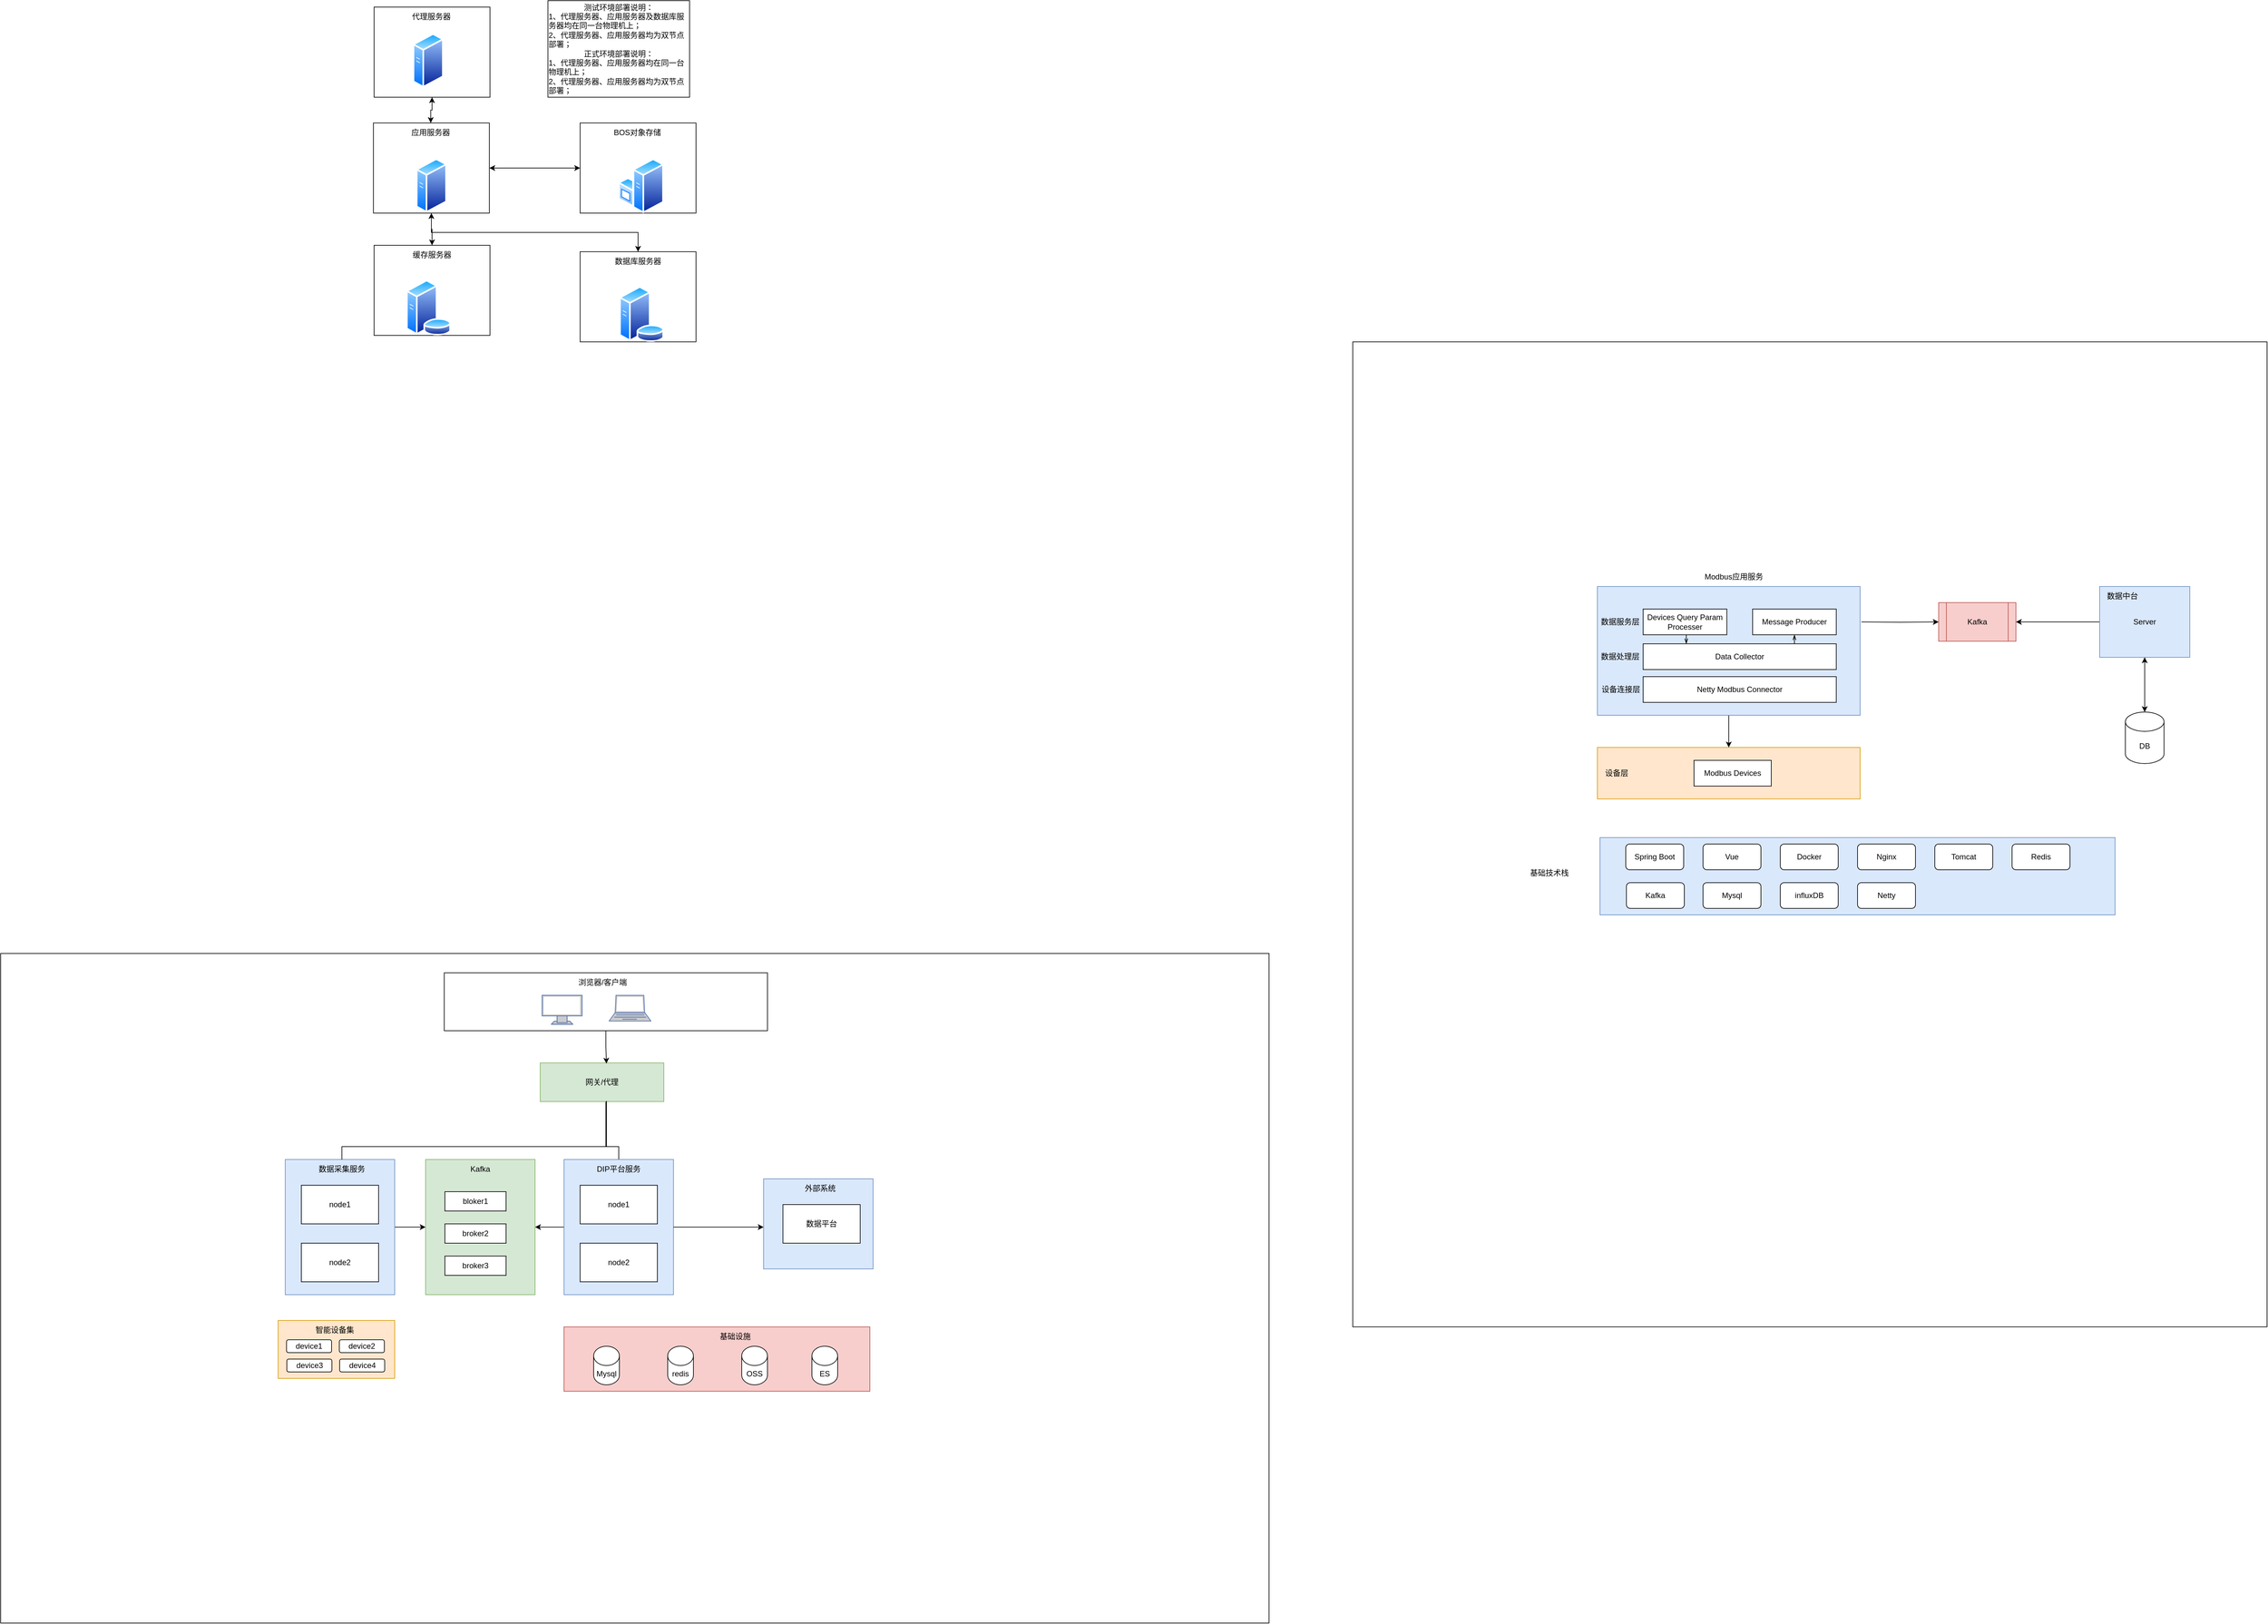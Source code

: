 <mxfile version="24.8.3">
  <diagram name="第 1 页" id="_1aIhdmDM284lSInx7OT">
    <mxGraphModel dx="2336" dy="777" grid="1" gridSize="10" guides="1" tooltips="1" connect="1" arrows="1" fold="1" page="1" pageScale="1" pageWidth="827" pageHeight="1169" math="0" shadow="0">
      <root>
        <mxCell id="0" />
        <mxCell id="1" parent="0" />
        <mxCell id="IbspW1gByAS5AUTnRJZN-32" value="" style="rounded=0;whiteSpace=wrap;html=1;" parent="1" vertex="1">
          <mxGeometry x="1700" y="700" width="1420" height="1530" as="geometry" />
        </mxCell>
        <mxCell id="uXgwrSXC-JMC888QQSOs-27" style="edgeStyle=orthogonalEdgeStyle;rounded=0;orthogonalLoop=1;jettySize=auto;html=1;exitX=0.5;exitY=1;exitDx=0;exitDy=0;entryX=0.5;entryY=0;entryDx=0;entryDy=0;startArrow=classic;startFill=1;" parent="1" source="uXgwrSXC-JMC888QQSOs-1" target="uXgwrSXC-JMC888QQSOs-7" edge="1">
          <mxGeometry relative="1" as="geometry" />
        </mxCell>
        <mxCell id="uXgwrSXC-JMC888QQSOs-1" value="" style="rounded=0;whiteSpace=wrap;html=1;" parent="1" vertex="1">
          <mxGeometry x="180" y="180" width="180" height="140" as="geometry" />
        </mxCell>
        <mxCell id="uXgwrSXC-JMC888QQSOs-3" value="" style="image;aspect=fixed;perimeter=ellipsePerimeter;html=1;align=center;shadow=0;dashed=0;spacingTop=3;image=img/lib/active_directory/generic_server.svg;" parent="1" vertex="1">
          <mxGeometry x="240" y="220" width="48" height="85.71" as="geometry" />
        </mxCell>
        <mxCell id="uXgwrSXC-JMC888QQSOs-4" value="代理服务器" style="text;strokeColor=none;align=center;fillColor=none;html=1;verticalAlign=middle;whiteSpace=wrap;rounded=0;" parent="1" vertex="1">
          <mxGeometry x="228" y="180" width="82" height="30" as="geometry" />
        </mxCell>
        <mxCell id="uXgwrSXC-JMC888QQSOs-25" style="edgeStyle=orthogonalEdgeStyle;rounded=0;orthogonalLoop=1;jettySize=auto;html=1;exitX=1;exitY=0.5;exitDx=0;exitDy=0;entryX=0;entryY=0.5;entryDx=0;entryDy=0;startArrow=classic;startFill=1;" parent="1" source="uXgwrSXC-JMC888QQSOs-5" target="uXgwrSXC-JMC888QQSOs-10" edge="1">
          <mxGeometry relative="1" as="geometry" />
        </mxCell>
        <mxCell id="uXgwrSXC-JMC888QQSOs-5" value="" style="rounded=0;whiteSpace=wrap;html=1;" parent="1" vertex="1">
          <mxGeometry x="179" y="360" width="180" height="140" as="geometry" />
        </mxCell>
        <mxCell id="uXgwrSXC-JMC888QQSOs-7" value="应用服务器" style="text;strokeColor=none;align=center;fillColor=none;html=1;verticalAlign=middle;whiteSpace=wrap;rounded=0;" parent="1" vertex="1">
          <mxGeometry x="227" y="360" width="82" height="30" as="geometry" />
        </mxCell>
        <mxCell id="uXgwrSXC-JMC888QQSOs-23" style="edgeStyle=orthogonalEdgeStyle;rounded=0;orthogonalLoop=1;jettySize=auto;html=1;exitX=0.5;exitY=1;exitDx=0;exitDy=0;entryX=0.5;entryY=0;entryDx=0;entryDy=0;" parent="1" source="uXgwrSXC-JMC888QQSOs-9" target="uXgwrSXC-JMC888QQSOs-15" edge="1">
          <mxGeometry relative="1" as="geometry" />
        </mxCell>
        <mxCell id="uXgwrSXC-JMC888QQSOs-24" style="edgeStyle=orthogonalEdgeStyle;rounded=0;orthogonalLoop=1;jettySize=auto;html=1;exitX=0.5;exitY=1;exitDx=0;exitDy=0;startArrow=classic;startFill=1;" parent="1" source="uXgwrSXC-JMC888QQSOs-9" target="uXgwrSXC-JMC888QQSOs-18" edge="1">
          <mxGeometry relative="1" as="geometry" />
        </mxCell>
        <mxCell id="uXgwrSXC-JMC888QQSOs-9" value="" style="image;aspect=fixed;perimeter=ellipsePerimeter;html=1;align=center;shadow=0;dashed=0;spacingTop=3;image=img/lib/active_directory/generic_server.svg;" parent="1" vertex="1">
          <mxGeometry x="245" y="414.29" width="48" height="85.71" as="geometry" />
        </mxCell>
        <mxCell id="uXgwrSXC-JMC888QQSOs-10" value="" style="rounded=0;whiteSpace=wrap;html=1;" parent="1" vertex="1">
          <mxGeometry x="500" y="360" width="180" height="140" as="geometry" />
        </mxCell>
        <mxCell id="uXgwrSXC-JMC888QQSOs-12" value="BOS对象存储" style="text;strokeColor=none;align=center;fillColor=none;html=1;verticalAlign=middle;whiteSpace=wrap;rounded=0;" parent="1" vertex="1">
          <mxGeometry x="548" y="360" width="82" height="30" as="geometry" />
        </mxCell>
        <mxCell id="uXgwrSXC-JMC888QQSOs-13" value="" style="rounded=0;whiteSpace=wrap;html=1;" parent="1" vertex="1">
          <mxGeometry x="180" y="550" width="180" height="140" as="geometry" />
        </mxCell>
        <mxCell id="uXgwrSXC-JMC888QQSOs-15" value="缓存服务器" style="text;strokeColor=none;align=center;fillColor=none;html=1;verticalAlign=middle;whiteSpace=wrap;rounded=0;" parent="1" vertex="1">
          <mxGeometry x="229" y="550" width="82" height="30" as="geometry" />
        </mxCell>
        <mxCell id="uXgwrSXC-JMC888QQSOs-16" value="" style="rounded=0;whiteSpace=wrap;html=1;" parent="1" vertex="1">
          <mxGeometry x="500" y="560" width="180" height="140" as="geometry" />
        </mxCell>
        <mxCell id="uXgwrSXC-JMC888QQSOs-18" value="数据库服务器" style="text;strokeColor=none;align=center;fillColor=none;html=1;verticalAlign=middle;whiteSpace=wrap;rounded=0;" parent="1" vertex="1">
          <mxGeometry x="549" y="560" width="82" height="30" as="geometry" />
        </mxCell>
        <mxCell id="uXgwrSXC-JMC888QQSOs-19" value="" style="image;aspect=fixed;perimeter=ellipsePerimeter;html=1;align=center;shadow=0;dashed=0;spacingTop=3;image=img/lib/active_directory/database_server.svg;" parent="1" vertex="1">
          <mxGeometry x="229" y="603.41" width="71" height="86.59" as="geometry" />
        </mxCell>
        <mxCell id="uXgwrSXC-JMC888QQSOs-20" value="" style="image;aspect=fixed;perimeter=ellipsePerimeter;html=1;align=center;shadow=0;dashed=0;spacingTop=3;image=img/lib/active_directory/database_server.svg;" parent="1" vertex="1">
          <mxGeometry x="560" y="613.41" width="71" height="86.59" as="geometry" />
        </mxCell>
        <mxCell id="uXgwrSXC-JMC888QQSOs-21" value="" style="image;aspect=fixed;perimeter=ellipsePerimeter;html=1;align=center;shadow=0;dashed=0;spacingTop=3;image=img/lib/active_directory/windows_server.svg;" parent="1" vertex="1">
          <mxGeometry x="559" y="414.29" width="71" height="86.59" as="geometry" />
        </mxCell>
        <mxCell id="uXgwrSXC-JMC888QQSOs-28" value="&lt;div style=&quot;&quot;&gt;&lt;span style=&quot;background-color: initial;&quot;&gt;测试环境部署说明：&lt;/span&gt;&lt;/div&gt;&lt;div style=&quot;text-align: left;&quot;&gt;1、代理服务器、应用服务器及数据库服务器均在同一台物理机上；&lt;/div&gt;&lt;div style=&quot;text-align: left;&quot;&gt;2、代理服务器、应用服务器均为双节点部署；&lt;/div&gt;&lt;div&gt;正式环境部署说明：&lt;/div&gt;&lt;div&gt;&lt;div style=&quot;text-align: left;&quot;&gt;1、代理服务器、应用服务器均在同一台物理机上；&lt;/div&gt;&lt;div style=&quot;text-align: left;&quot;&gt;2、代理服务器、应用服务器均为双节点部署；&lt;/div&gt;&lt;/div&gt;" style="rounded=0;whiteSpace=wrap;html=1;" parent="1" vertex="1">
          <mxGeometry x="450" y="170" width="220" height="150" as="geometry" />
        </mxCell>
        <mxCell id="IbspW1gByAS5AUTnRJZN-8" style="edgeStyle=orthogonalEdgeStyle;rounded=0;orthogonalLoop=1;jettySize=auto;html=1;exitX=1;exitY=0.5;exitDx=0;exitDy=0;entryX=0;entryY=0.5;entryDx=0;entryDy=0;" parent="1" target="IbspW1gByAS5AUTnRJZN-4" edge="1">
          <mxGeometry relative="1" as="geometry">
            <mxPoint x="2490" y="1135" as="sourcePoint" />
          </mxGeometry>
        </mxCell>
        <mxCell id="IbspW1gByAS5AUTnRJZN-9" style="edgeStyle=orthogonalEdgeStyle;rounded=0;orthogonalLoop=1;jettySize=auto;html=1;exitX=1;exitY=0.5;exitDx=0;exitDy=0;entryX=0;entryY=0.5;entryDx=0;entryDy=0;endArrow=none;endFill=0;startArrow=classic;startFill=1;" parent="1" source="IbspW1gByAS5AUTnRJZN-4" target="IbspW1gByAS5AUTnRJZN-7" edge="1">
          <mxGeometry relative="1" as="geometry" />
        </mxCell>
        <mxCell id="IbspW1gByAS5AUTnRJZN-4" value="Kafka" style="shape=process;whiteSpace=wrap;html=1;backgroundOutline=1;fillColor=#f8cecc;strokeColor=#b85450;" parent="1" vertex="1">
          <mxGeometry x="2610" y="1105" width="120" height="60" as="geometry" />
        </mxCell>
        <mxCell id="IbspW1gByAS5AUTnRJZN-7" value="Server" style="rounded=0;whiteSpace=wrap;html=1;fillColor=#dae8fc;strokeColor=#6c8ebf;" parent="1" vertex="1">
          <mxGeometry x="2860" y="1080" width="140" height="110" as="geometry" />
        </mxCell>
        <mxCell id="IbspW1gByAS5AUTnRJZN-10" value="DB" style="shape=cylinder3;whiteSpace=wrap;html=1;boundedLbl=1;backgroundOutline=1;size=15;" parent="1" vertex="1">
          <mxGeometry x="2900" y="1275" width="60" height="80" as="geometry" />
        </mxCell>
        <mxCell id="IbspW1gByAS5AUTnRJZN-11" style="edgeStyle=orthogonalEdgeStyle;rounded=0;orthogonalLoop=1;jettySize=auto;html=1;exitX=0.5;exitY=0;exitDx=0;exitDy=0;exitPerimeter=0;entryX=0.5;entryY=1;entryDx=0;entryDy=0;startArrow=classic;startFill=1;" parent="1" source="IbspW1gByAS5AUTnRJZN-10" target="IbspW1gByAS5AUTnRJZN-7" edge="1">
          <mxGeometry relative="1" as="geometry" />
        </mxCell>
        <mxCell id="IbspW1gByAS5AUTnRJZN-15" value="" style="rounded=0;whiteSpace=wrap;html=1;fillColor=#ffe6cc;strokeColor=#d79b00;" parent="1" vertex="1">
          <mxGeometry x="2080" y="1330" width="408" height="80" as="geometry" />
        </mxCell>
        <mxCell id="IbspW1gByAS5AUTnRJZN-14" value="Modbus Devices" style="rounded=0;whiteSpace=wrap;html=1;" parent="1" vertex="1">
          <mxGeometry x="2230" y="1350" width="120" height="40" as="geometry" />
        </mxCell>
        <mxCell id="IbspW1gByAS5AUTnRJZN-16" value="设备层" style="text;strokeColor=none;align=center;fillColor=none;html=1;verticalAlign=middle;whiteSpace=wrap;rounded=0;" parent="1" vertex="1">
          <mxGeometry x="2080" y="1355" width="60" height="30" as="geometry" />
        </mxCell>
        <mxCell id="IbspW1gByAS5AUTnRJZN-31" style="edgeStyle=orthogonalEdgeStyle;rounded=0;orthogonalLoop=1;jettySize=auto;html=1;exitX=0.5;exitY=1;exitDx=0;exitDy=0;" parent="1" source="IbspW1gByAS5AUTnRJZN-17" target="IbspW1gByAS5AUTnRJZN-15" edge="1">
          <mxGeometry relative="1" as="geometry" />
        </mxCell>
        <mxCell id="IbspW1gByAS5AUTnRJZN-17" value="" style="rounded=0;whiteSpace=wrap;html=1;fillColor=#dae8fc;strokeColor=#6c8ebf;" parent="1" vertex="1">
          <mxGeometry x="2080" y="1080" width="408" height="200" as="geometry" />
        </mxCell>
        <mxCell id="IbspW1gByAS5AUTnRJZN-18" value="Netty Modbus Connector" style="rounded=0;whiteSpace=wrap;html=1;" parent="1" vertex="1">
          <mxGeometry x="2151" y="1220" width="300" height="40" as="geometry" />
        </mxCell>
        <mxCell id="IbspW1gByAS5AUTnRJZN-19" value="设备连接层" style="text;strokeColor=none;align=center;fillColor=none;html=1;verticalAlign=middle;whiteSpace=wrap;rounded=0;" parent="1" vertex="1">
          <mxGeometry x="2081" y="1225" width="71" height="30" as="geometry" />
        </mxCell>
        <mxCell id="IbspW1gByAS5AUTnRJZN-24" style="edgeStyle=orthogonalEdgeStyle;rounded=0;orthogonalLoop=1;jettySize=auto;html=1;exitX=0.75;exitY=0;exitDx=0;exitDy=0;entryX=0.5;entryY=1;entryDx=0;entryDy=0;endArrow=openThin;endFill=0;" parent="1" source="IbspW1gByAS5AUTnRJZN-20" target="IbspW1gByAS5AUTnRJZN-21" edge="1">
          <mxGeometry relative="1" as="geometry" />
        </mxCell>
        <mxCell id="IbspW1gByAS5AUTnRJZN-20" value="Data Collector" style="rounded=0;whiteSpace=wrap;html=1;" parent="1" vertex="1">
          <mxGeometry x="2151" y="1169" width="300" height="40" as="geometry" />
        </mxCell>
        <mxCell id="IbspW1gByAS5AUTnRJZN-21" value="Message Producer" style="rounded=0;whiteSpace=wrap;html=1;" parent="1" vertex="1">
          <mxGeometry x="2321" y="1115" width="130" height="40" as="geometry" />
        </mxCell>
        <mxCell id="IbspW1gByAS5AUTnRJZN-23" style="edgeStyle=orthogonalEdgeStyle;rounded=0;orthogonalLoop=1;jettySize=auto;html=1;exitX=0.5;exitY=1;exitDx=0;exitDy=0;entryX=0.25;entryY=0;entryDx=0;entryDy=0;endArrow=openThin;endFill=0;" parent="1" edge="1">
          <mxGeometry relative="1" as="geometry">
            <mxPoint x="2208" y="1155" as="sourcePoint" />
            <mxPoint x="2218" y="1169" as="targetPoint" />
          </mxGeometry>
        </mxCell>
        <mxCell id="IbspW1gByAS5AUTnRJZN-22" value="Devices Query Param Processer" style="rounded=0;whiteSpace=wrap;html=1;" parent="1" vertex="1">
          <mxGeometry x="2151" y="1115" width="130" height="40" as="geometry" />
        </mxCell>
        <mxCell id="IbspW1gByAS5AUTnRJZN-25" value="数据中台" style="text;strokeColor=none;align=center;fillColor=none;html=1;verticalAlign=middle;whiteSpace=wrap;rounded=0;" parent="1" vertex="1">
          <mxGeometry x="2850" y="1080" width="91" height="30" as="geometry" />
        </mxCell>
        <mxCell id="IbspW1gByAS5AUTnRJZN-27" value="数据处理层" style="text;strokeColor=none;align=center;fillColor=none;html=1;verticalAlign=middle;whiteSpace=wrap;rounded=0;" parent="1" vertex="1">
          <mxGeometry x="2080" y="1174" width="71" height="30" as="geometry" />
        </mxCell>
        <mxCell id="IbspW1gByAS5AUTnRJZN-28" value="数据服务层" style="text;strokeColor=none;align=center;fillColor=none;html=1;verticalAlign=middle;whiteSpace=wrap;rounded=0;" parent="1" vertex="1">
          <mxGeometry x="2080" y="1120" width="71" height="30" as="geometry" />
        </mxCell>
        <mxCell id="IbspW1gByAS5AUTnRJZN-29" value="Modbus应用服务" style="text;strokeColor=none;align=center;fillColor=none;html=1;verticalAlign=middle;whiteSpace=wrap;rounded=0;" parent="1" vertex="1">
          <mxGeometry x="2242" y="1050" width="100" height="30" as="geometry" />
        </mxCell>
        <mxCell id="IbspW1gByAS5AUTnRJZN-33" value="" style="rounded=0;whiteSpace=wrap;html=1;fillColor=#dae8fc;strokeColor=#6c8ebf;" parent="1" vertex="1">
          <mxGeometry x="2084" y="1470" width="800" height="120" as="geometry" />
        </mxCell>
        <mxCell id="IbspW1gByAS5AUTnRJZN-34" value="Spring Boot" style="rounded=1;whiteSpace=wrap;html=1;" parent="1" vertex="1">
          <mxGeometry x="2124" y="1480" width="90" height="40" as="geometry" />
        </mxCell>
        <mxCell id="IbspW1gByAS5AUTnRJZN-35" value="基础技术栈" style="text;strokeColor=none;align=center;fillColor=none;html=1;verticalAlign=middle;whiteSpace=wrap;rounded=0;" parent="1" vertex="1">
          <mxGeometry x="1970" y="1510" width="71" height="30" as="geometry" />
        </mxCell>
        <mxCell id="IbspW1gByAS5AUTnRJZN-36" value="Vue" style="rounded=1;whiteSpace=wrap;html=1;" parent="1" vertex="1">
          <mxGeometry x="2244" y="1480" width="90" height="40" as="geometry" />
        </mxCell>
        <mxCell id="IbspW1gByAS5AUTnRJZN-37" value="Docker" style="rounded=1;whiteSpace=wrap;html=1;" parent="1" vertex="1">
          <mxGeometry x="2364" y="1480" width="90" height="40" as="geometry" />
        </mxCell>
        <mxCell id="IbspW1gByAS5AUTnRJZN-38" value="Nginx" style="rounded=1;whiteSpace=wrap;html=1;" parent="1" vertex="1">
          <mxGeometry x="2484" y="1480" width="90" height="40" as="geometry" />
        </mxCell>
        <mxCell id="IbspW1gByAS5AUTnRJZN-39" value="Tomcat" style="rounded=1;whiteSpace=wrap;html=1;" parent="1" vertex="1">
          <mxGeometry x="2604" y="1480" width="90" height="40" as="geometry" />
        </mxCell>
        <mxCell id="IbspW1gByAS5AUTnRJZN-40" value="Redis" style="rounded=1;whiteSpace=wrap;html=1;" parent="1" vertex="1">
          <mxGeometry x="2724" y="1480" width="90" height="40" as="geometry" />
        </mxCell>
        <mxCell id="IbspW1gByAS5AUTnRJZN-41" value="Kafka" style="rounded=1;whiteSpace=wrap;html=1;" parent="1" vertex="1">
          <mxGeometry x="2125" y="1540" width="90" height="40" as="geometry" />
        </mxCell>
        <mxCell id="IbspW1gByAS5AUTnRJZN-42" value="Mysql" style="rounded=1;whiteSpace=wrap;html=1;" parent="1" vertex="1">
          <mxGeometry x="2244" y="1540" width="90" height="40" as="geometry" />
        </mxCell>
        <mxCell id="IbspW1gByAS5AUTnRJZN-43" value="influxDB" style="rounded=1;whiteSpace=wrap;html=1;" parent="1" vertex="1">
          <mxGeometry x="2364" y="1540" width="90" height="40" as="geometry" />
        </mxCell>
        <mxCell id="IbspW1gByAS5AUTnRJZN-44" value="Netty" style="rounded=1;whiteSpace=wrap;html=1;" parent="1" vertex="1">
          <mxGeometry x="2484" y="1540" width="90" height="40" as="geometry" />
        </mxCell>
        <mxCell id="IbspW1gByAS5AUTnRJZN-46" value="" style="rounded=0;whiteSpace=wrap;html=1;" parent="1" vertex="1">
          <mxGeometry x="-400" y="1650" width="1970" height="1040" as="geometry" />
        </mxCell>
        <mxCell id="IbspW1gByAS5AUTnRJZN-62" style="edgeStyle=orthogonalEdgeStyle;rounded=0;orthogonalLoop=1;jettySize=auto;html=1;exitX=0.5;exitY=1;exitDx=0;exitDy=0;entryX=0.5;entryY=0;entryDx=0;entryDy=0;endArrow=none;endFill=0;" parent="1" source="IbspW1gByAS5AUTnRJZN-47" target="IbspW1gByAS5AUTnRJZN-59" edge="1">
          <mxGeometry relative="1" as="geometry">
            <Array as="points">
              <mxPoint x="540" y="1880" />
              <mxPoint x="540" y="1950" />
              <mxPoint x="560" y="1950" />
            </Array>
          </mxGeometry>
        </mxCell>
        <mxCell id="IbspW1gByAS5AUTnRJZN-47" value="网关/代理" style="rounded=0;whiteSpace=wrap;html=1;fillColor=#d5e8d4;strokeColor=#82b366;" parent="1" vertex="1">
          <mxGeometry x="438" y="1820" width="192" height="60" as="geometry" />
        </mxCell>
        <mxCell id="IbspW1gByAS5AUTnRJZN-76" style="edgeStyle=orthogonalEdgeStyle;rounded=0;orthogonalLoop=1;jettySize=auto;html=1;exitX=1;exitY=0.5;exitDx=0;exitDy=0;entryX=0;entryY=0.5;entryDx=0;entryDy=0;" parent="1" source="IbspW1gByAS5AUTnRJZN-48" target="IbspW1gByAS5AUTnRJZN-71" edge="1">
          <mxGeometry relative="1" as="geometry" />
        </mxCell>
        <mxCell id="IbspW1gByAS5AUTnRJZN-48" value="" style="rounded=0;whiteSpace=wrap;html=1;fillColor=#dae8fc;strokeColor=#6c8ebf;" parent="1" vertex="1">
          <mxGeometry x="42" y="1970" width="170" height="210" as="geometry" />
        </mxCell>
        <mxCell id="IbspW1gByAS5AUTnRJZN-78" style="edgeStyle=orthogonalEdgeStyle;rounded=0;orthogonalLoop=1;jettySize=auto;html=1;exitX=0;exitY=0.5;exitDx=0;exitDy=0;entryX=1;entryY=0.5;entryDx=0;entryDy=0;" parent="1" source="IbspW1gByAS5AUTnRJZN-50" target="IbspW1gByAS5AUTnRJZN-71" edge="1">
          <mxGeometry relative="1" as="geometry" />
        </mxCell>
        <mxCell id="IbspW1gByAS5AUTnRJZN-50" value="" style="rounded=0;whiteSpace=wrap;html=1;fillColor=#dae8fc;strokeColor=#6c8ebf;" parent="1" vertex="1">
          <mxGeometry x="475" y="1970" width="170" height="210" as="geometry" />
        </mxCell>
        <mxCell id="saq8oi0emGE3JttUgdG1-7" style="edgeStyle=orthogonalEdgeStyle;rounded=0;orthogonalLoop=1;jettySize=auto;html=1;exitX=1;exitY=0.5;exitDx=0;exitDy=0;entryX=0;entryY=0.5;entryDx=0;entryDy=0;" parent="1" edge="1">
          <mxGeometry relative="1" as="geometry">
            <mxPoint x="645" y="2075" as="sourcePoint" />
            <mxPoint x="785" y="2075" as="targetPoint" />
          </mxGeometry>
        </mxCell>
        <mxCell id="IbspW1gByAS5AUTnRJZN-52" value="node1" style="rounded=0;whiteSpace=wrap;html=1;" parent="1" vertex="1">
          <mxGeometry x="67" y="2010" width="120" height="60" as="geometry" />
        </mxCell>
        <mxCell id="IbspW1gByAS5AUTnRJZN-53" value="node2" style="rounded=0;whiteSpace=wrap;html=1;" parent="1" vertex="1">
          <mxGeometry x="67" y="2100" width="120" height="60" as="geometry" />
        </mxCell>
        <mxCell id="IbspW1gByAS5AUTnRJZN-54" value="node1" style="rounded=0;whiteSpace=wrap;html=1;" parent="1" vertex="1">
          <mxGeometry x="500" y="2010" width="120" height="60" as="geometry" />
        </mxCell>
        <mxCell id="IbspW1gByAS5AUTnRJZN-55" value="node2" style="rounded=0;whiteSpace=wrap;html=1;" parent="1" vertex="1">
          <mxGeometry x="500" y="2100" width="120" height="60" as="geometry" />
        </mxCell>
        <mxCell id="IbspW1gByAS5AUTnRJZN-58" value="数据采集服务" style="text;strokeColor=none;align=center;fillColor=none;html=1;verticalAlign=middle;whiteSpace=wrap;rounded=0;" parent="1" vertex="1">
          <mxGeometry x="87" y="1970" width="86" height="30" as="geometry" />
        </mxCell>
        <mxCell id="IbspW1gByAS5AUTnRJZN-59" value="DIP平台服务" style="text;strokeColor=none;align=center;fillColor=none;html=1;verticalAlign=middle;whiteSpace=wrap;rounded=0;" parent="1" vertex="1">
          <mxGeometry x="517" y="1970" width="86" height="30" as="geometry" />
        </mxCell>
        <mxCell id="IbspW1gByAS5AUTnRJZN-61" style="edgeStyle=orthogonalEdgeStyle;rounded=0;orthogonalLoop=1;jettySize=auto;html=1;exitX=0.5;exitY=0;exitDx=0;exitDy=0;entryX=0.536;entryY=0.983;entryDx=0;entryDy=0;entryPerimeter=0;endArrow=none;endFill=0;" parent="1" source="IbspW1gByAS5AUTnRJZN-58" target="IbspW1gByAS5AUTnRJZN-47" edge="1">
          <mxGeometry relative="1" as="geometry">
            <Array as="points">
              <mxPoint x="130" y="1950" />
              <mxPoint x="541" y="1950" />
            </Array>
          </mxGeometry>
        </mxCell>
        <mxCell id="IbspW1gByAS5AUTnRJZN-64" value="" style="rounded=0;whiteSpace=wrap;html=1;fillColor=#ffe6cc;strokeColor=#d79b00;" parent="1" vertex="1">
          <mxGeometry x="31" y="2220" width="181" height="90" as="geometry" />
        </mxCell>
        <mxCell id="IbspW1gByAS5AUTnRJZN-65" value="智能设备集" style="text;strokeColor=none;align=center;fillColor=none;html=1;verticalAlign=middle;whiteSpace=wrap;rounded=0;" parent="1" vertex="1">
          <mxGeometry x="76" y="2220" width="86" height="30" as="geometry" />
        </mxCell>
        <mxCell id="IbspW1gByAS5AUTnRJZN-66" value="device1" style="rounded=1;whiteSpace=wrap;html=1;" parent="1" vertex="1">
          <mxGeometry x="44" y="2250" width="70" height="20" as="geometry" />
        </mxCell>
        <mxCell id="IbspW1gByAS5AUTnRJZN-67" value="device2" style="rounded=1;whiteSpace=wrap;html=1;" parent="1" vertex="1">
          <mxGeometry x="126" y="2250" width="70" height="20" as="geometry" />
        </mxCell>
        <mxCell id="IbspW1gByAS5AUTnRJZN-68" value="device3" style="rounded=1;whiteSpace=wrap;html=1;" parent="1" vertex="1">
          <mxGeometry x="44.5" y="2280" width="70" height="20" as="geometry" />
        </mxCell>
        <mxCell id="IbspW1gByAS5AUTnRJZN-69" value="device4" style="rounded=1;whiteSpace=wrap;html=1;" parent="1" vertex="1">
          <mxGeometry x="126.5" y="2280" width="70" height="20" as="geometry" />
        </mxCell>
        <mxCell id="IbspW1gByAS5AUTnRJZN-71" value="" style="rounded=0;whiteSpace=wrap;html=1;fillColor=#d5e8d4;strokeColor=#82b366;" parent="1" vertex="1">
          <mxGeometry x="260" y="1970" width="170" height="210" as="geometry" />
        </mxCell>
        <mxCell id="IbspW1gByAS5AUTnRJZN-72" value="bloker1" style="rounded=0;whiteSpace=wrap;html=1;" parent="1" vertex="1">
          <mxGeometry x="290" y="2020" width="95" height="30" as="geometry" />
        </mxCell>
        <mxCell id="IbspW1gByAS5AUTnRJZN-73" value="broker2" style="rounded=0;whiteSpace=wrap;html=1;" parent="1" vertex="1">
          <mxGeometry x="290" y="2070" width="95" height="30" as="geometry" />
        </mxCell>
        <mxCell id="IbspW1gByAS5AUTnRJZN-74" value="Kafka" style="text;strokeColor=none;align=center;fillColor=none;html=1;verticalAlign=middle;whiteSpace=wrap;rounded=0;" parent="1" vertex="1">
          <mxGeometry x="302" y="1970" width="86" height="30" as="geometry" />
        </mxCell>
        <mxCell id="IbspW1gByAS5AUTnRJZN-75" value="broker3" style="rounded=0;whiteSpace=wrap;html=1;" parent="1" vertex="1">
          <mxGeometry x="290" y="2120" width="95" height="30" as="geometry" />
        </mxCell>
        <mxCell id="IbspW1gByAS5AUTnRJZN-79" value="" style="rounded=0;whiteSpace=wrap;html=1;fillColor=#f8cecc;strokeColor=#b85450;" parent="1" vertex="1">
          <mxGeometry x="475" y="2230" width="475" height="100" as="geometry" />
        </mxCell>
        <mxCell id="IbspW1gByAS5AUTnRJZN-80" value="基础设施" style="text;strokeColor=none;align=center;fillColor=none;html=1;verticalAlign=middle;whiteSpace=wrap;rounded=0;" parent="1" vertex="1">
          <mxGeometry x="698" y="2230" width="86" height="30" as="geometry" />
        </mxCell>
        <mxCell id="IbspW1gByAS5AUTnRJZN-85" value="Mysql" style="shape=cylinder3;whiteSpace=wrap;html=1;boundedLbl=1;backgroundOutline=1;size=15;" parent="1" vertex="1">
          <mxGeometry x="521" y="2260" width="40" height="60" as="geometry" />
        </mxCell>
        <mxCell id="IbspW1gByAS5AUTnRJZN-86" value="redis" style="shape=cylinder3;whiteSpace=wrap;html=1;boundedLbl=1;backgroundOutline=1;size=15;" parent="1" vertex="1">
          <mxGeometry x="636" y="2260" width="40" height="60" as="geometry" />
        </mxCell>
        <mxCell id="IbspW1gByAS5AUTnRJZN-87" value="OSS" style="shape=cylinder3;whiteSpace=wrap;html=1;boundedLbl=1;backgroundOutline=1;size=15;" parent="1" vertex="1">
          <mxGeometry x="751" y="2260" width="40" height="60" as="geometry" />
        </mxCell>
        <mxCell id="saq8oi0emGE3JttUgdG1-1" value="" style="rounded=0;whiteSpace=wrap;html=1;" parent="1" vertex="1">
          <mxGeometry x="289" y="1680" width="502" height="90" as="geometry" />
        </mxCell>
        <mxCell id="saq8oi0emGE3JttUgdG1-2" value="" style="fontColor=#0066CC;verticalAlign=top;verticalLabelPosition=bottom;labelPosition=center;align=center;html=1;outlineConnect=0;fillColor=#CCCCCC;strokeColor=#6881B3;gradientColor=none;gradientDirection=north;strokeWidth=2;shape=mxgraph.networks.laptop;" parent="1" vertex="1">
          <mxGeometry x="545" y="1715" width="65" height="40" as="geometry" />
        </mxCell>
        <mxCell id="saq8oi0emGE3JttUgdG1-3" value="" style="fontColor=#0066CC;verticalAlign=top;verticalLabelPosition=bottom;labelPosition=center;align=center;html=1;outlineConnect=0;fillColor=#CCCCCC;strokeColor=#6881B3;gradientColor=none;gradientDirection=north;strokeWidth=2;shape=mxgraph.networks.monitor;" parent="1" vertex="1">
          <mxGeometry x="441" y="1715" width="62" height="45" as="geometry" />
        </mxCell>
        <mxCell id="saq8oi0emGE3JttUgdG1-4" value="浏览器/客户端" style="text;strokeColor=none;align=center;fillColor=none;html=1;verticalAlign=middle;whiteSpace=wrap;rounded=0;" parent="1" vertex="1">
          <mxGeometry x="492" y="1680" width="86" height="30" as="geometry" />
        </mxCell>
        <mxCell id="saq8oi0emGE3JttUgdG1-5" style="edgeStyle=orthogonalEdgeStyle;rounded=0;orthogonalLoop=1;jettySize=auto;html=1;exitX=0.5;exitY=1;exitDx=0;exitDy=0;entryX=0.536;entryY=0.017;entryDx=0;entryDy=0;entryPerimeter=0;" parent="1" source="saq8oi0emGE3JttUgdG1-1" target="IbspW1gByAS5AUTnRJZN-47" edge="1">
          <mxGeometry relative="1" as="geometry" />
        </mxCell>
        <mxCell id="saq8oi0emGE3JttUgdG1-8" value="" style="rounded=0;whiteSpace=wrap;html=1;fillColor=#dae8fc;strokeColor=#6c8ebf;" parent="1" vertex="1">
          <mxGeometry x="785" y="2000" width="170" height="140" as="geometry" />
        </mxCell>
        <mxCell id="saq8oi0emGE3JttUgdG1-9" value="数据平台" style="rounded=0;whiteSpace=wrap;html=1;" parent="1" vertex="1">
          <mxGeometry x="815" y="2040" width="120" height="60" as="geometry" />
        </mxCell>
        <mxCell id="saq8oi0emGE3JttUgdG1-10" value="外部系统" style="text;strokeColor=none;align=center;fillColor=none;html=1;verticalAlign=middle;whiteSpace=wrap;rounded=0;" parent="1" vertex="1">
          <mxGeometry x="830" y="2000" width="86" height="30" as="geometry" />
        </mxCell>
        <mxCell id="saq8oi0emGE3JttUgdG1-16" value="ES" style="shape=cylinder3;whiteSpace=wrap;html=1;boundedLbl=1;backgroundOutline=1;size=15;" parent="1" vertex="1">
          <mxGeometry x="860" y="2260" width="40" height="60" as="geometry" />
        </mxCell>
      </root>
    </mxGraphModel>
  </diagram>
</mxfile>
